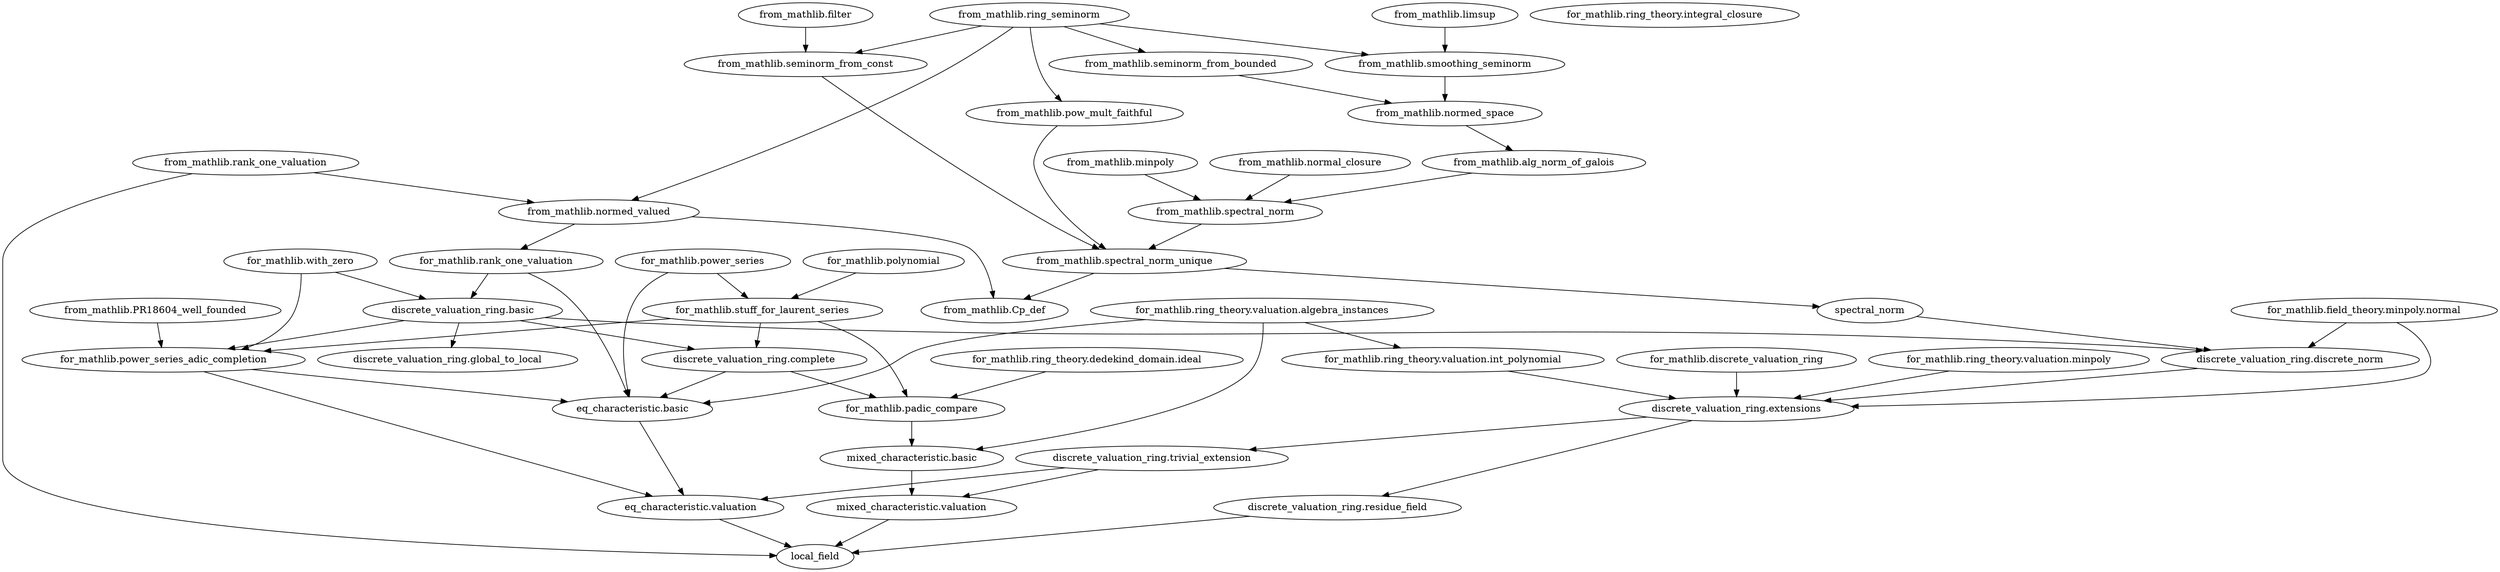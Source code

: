 strict digraph {
	graph [bb="0,0,3658.3,828"];
	node [label="\N"];
	spectral_norm	[height=0.5,
		pos="1117.2,378",
		width=2.1484];
	"discrete_valuation_ring.discrete_norm"	[height=0.5,
		pos="579.24,306",
		width=5.2356];
	spectral_norm -> "discrete_valuation_ring.discrete_norm"	[pos="e,685.77,320.86 1051.5,368.45 963.19,356.96 804.66,336.33 695.81,322.17"];
	"from_mathlib.spectral_norm_unique"	[height=0.5,
		pos="2147.2,450",
		width=4.9468];
	"from_mathlib.spectral_norm_unique" -> spectral_norm	[pos="e,1190.4,383.97 2004,439.27 1785.6,424.42 1376.2,396.6 1200.6,384.67"];
	"from_mathlib.Cp_def"	[height=0.5,
		pos="2160.2,378",
		width=2.9789];
	"from_mathlib.spectral_norm_unique" -> "from_mathlib.Cp_def"	[pos="e,2157.1,396.1 2150.5,431.7 2151.9,423.98 2153.6,414.71 2155.2,406.11"];
	local_field	[height=0.5,
		pos="2414.2,18",
		width=1.5707];
	"discrete_valuation_ring.residue_field"	[height=0.5,
		pos="1796.2,90",
		width=5.019];
	"discrete_valuation_ring.residue_field" -> local_field	[pos="e,2361.8,24.935 1910.7,76.038 2040.8,61.294 2248.7,37.752 2351.9,26.063"];
	"eq_characteristic.valuation"	[height=0.5,
		pos="2699.2,90",
		width=3.7733];
	"eq_characteristic.valuation" -> local_field	[pos="e,2457.5,29.637 2637.7,73.897 2587,61.44 2515.8,43.946 2467.5,32.08"];
	"from_mathlib.rank_one_valuation"	[height=0.5,
		pos="3493.2,594",
		width=4.5857];
	"from_mathlib.rank_one_valuation" -> local_field	[pos="e,2470.6,20.045 3505,575.96 3521.7,550.16 3550.2,499.08 3550.2,451 3550.2,451 3550.2,451 3550.2,161 3550.2,52.497 2723.7,25.78 2480.7,\
20.27"];
	"from_mathlib.normed_valued"	[height=0.5,
		pos="3304.2,522",
		width=4.0621];
	"from_mathlib.rank_one_valuation" -> "from_mathlib.normed_valued"	[pos="e,3347.9,539.19 3448.9,576.59 3421.6,566.46 3386.3,553.4 3357.5,542.71"];
	"mixed_characteristic.valuation"	[height=0.5,
		pos="2261.2,90",
		width=4.2607];
	"mixed_characteristic.valuation" -> local_field	[pos="e,2383.4,33.108 2297.5,72.411 2320.6,61.846 2350.5,48.153 2374.3,37.276"];
	"discrete_valuation_ring.trivial_extension"	[height=0.5,
		pos="1910.2,162",
		width=5.5245];
	"discrete_valuation_ring.trivial_extension" -> "eq_characteristic.valuation"	[pos="e,2589.8,100.71 2046.8,148.89 2197.1,135.55 2436.4,114.32 2579.6,101.61"];
	"discrete_valuation_ring.trivial_extension" -> "mixed_characteristic.valuation"	[pos="e,2187,105.8 1988.6,145.38 2044.5,134.22 2119.7,119.23 2176.9,107.81"];
	"eq_characteristic.basic"	[height=0.5,
		pos="2976.2,234",
		width=3.2497];
	"eq_characteristic.basic" -> "eq_characteristic.valuation"	[pos="e,2731.4,107.5 2944.2,216.57 2893.8,190.76 2796.2,140.72 2740.6,112.22"];
	"for_mathlib.power_series_adic_completion"	[height=0.5,
		pos="3239.2,306",
		width=5.7412];
	"for_mathlib.power_series_adic_completion" -> "eq_characteristic.valuation"	[pos="e,2709.4,107.97 3111.2,291.86 3007,280.44 2873.3,263.92 2850.2,252 2788.9,220.33 2739.1,153.45 2715,116.64"];
	"for_mathlib.power_series_adic_completion" -> "eq_characteristic.basic"	[pos="e,3032,249.83 3178.2,288.76 3137.4,277.88 3083.6,263.57 3041.8,252.44"];
	"discrete_valuation_ring.complete"	[height=0.5,
		pos="2453.2,306",
		width=4.5677];
	"discrete_valuation_ring.complete" -> "eq_characteristic.basic"	[pos="e,2890.8,246.43 2552.8,291.67 2647.2,279.04 2787.9,260.2 2880.9,247.76"];
	"for_mathlib.padic_compare"	[height=0.5,
		pos="2261.2,234",
		width=3.7733];
	"discrete_valuation_ring.complete" -> "for_mathlib.padic_compare"	[pos="e,2305.3,251.07 2408.2,288.59 2380.3,278.42 2344.4,265.31 2315,254.6"];
	"for_mathlib.power_series"	[height=0.5,
		pos="3064.2,450",
		width=3.5566];
	"for_mathlib.power_series" -> "eq_characteristic.basic"	[pos="e,3087.6,239.63 3154.2,437.18 3261.1,422.97 3425.9,400.45 3431.2,396 3469,364.47 3488,324.63 3455.2,288 3431.7,261.76 3232,247.11 \
3097.9,240.16"];
	"for_mathlib.stuff_for_laurent_series"	[height=0.5,
		pos="2486.2,378",
		width=4.8746];
	"for_mathlib.power_series" -> "for_mathlib.stuff_for_laurent_series"	[pos="e,2595.9,392.06 2971.8,437.48 2956.9,435.63 2941.6,433.76 2927.2,432 2818.5,418.72 2694.7,403.86 2606,393.27"];
	"for_mathlib.rank_one_valuation"	[height=0.5,
		pos="3366.2,450",
		width=4.3329];
	"for_mathlib.rank_one_valuation" -> "eq_characteristic.basic"	[pos="e,3088.8,239.08 3412,432.56 3429.5,424.13 3448.1,412.17 3460.2,396 3489.4,357.16 3509.7,324.12 3477.2,288 3452.4,260.35 3239.3,246.04 \
3099.2,239.56"];
	"discrete_valuation_ring.basic"	[height=0.5,
		pos="2825.2,378",
		width=4.0441];
	"for_mathlib.rank_one_valuation" -> "discrete_valuation_ring.basic"	[pos="e,2921.9,391.51 3266.7,436.12 3171.8,423.84 3029.3,405.4 2932.1,392.82"];
	"for_mathlib.ring_theory.valuation.algebra_instances"	[height=0.5,
		pos="1711.2,378",
		width=6.9688];
	"for_mathlib.ring_theory.valuation.algebra_instances" -> "eq_characteristic.basic"	[pos="e,2862.8,238.61 1930.5,369.21 2017,362.06 2116.5,348.73 2204.2,324 2240.2,313.86 2244.1,297.58 2280.2,288 2384.9,260.25 2682.6,245.42 \
2852.8,238.99"];
	"for_mathlib.ring_theory.valuation.int_polynomial"	[height=0.5,
		pos="1448.2,306",
		width=6.5355];
	"for_mathlib.ring_theory.valuation.algebra_instances" -> "for_mathlib.ring_theory.valuation.int_polynomial"	[pos="e,1509.8,323.39 1649.2,360.5 1610.4,350.16 1560.2,336.79 1519.6,326"];
	"mixed_characteristic.basic"	[height=0.5,
		pos="2261.2,162",
		width=3.7191];
	"for_mathlib.ring_theory.valuation.algebra_instances" -> "mixed_characteristic.basic"	[pos="e,2183.1,176.64 1709.9,359.76 1709.3,339.75 1711.6,307.08 1730.2,288 1761.2,256.37 2030.3,204.24 2173.1,178.45"];
	"discrete_valuation_ring.extensions"	[height=0.5,
		pos="990.24,234",
		width=4.7662];
	"discrete_valuation_ring.extensions" -> "discrete_valuation_ring.residue_field"	[pos="e,1711.4,105.94 1073.8,218.27 1224.9,191.67 1542.2,135.76 1701.2,107.74"];
	"discrete_valuation_ring.extensions" -> "discrete_valuation_ring.trivial_extension"	[pos="e,1763.5,174.16 1124.5,222.78 1291.6,210.07 1576.4,188.4 1753.4,174.94"];
	"discrete_valuation_ring.global_to_local"	[height=0.5,
		pos="2825.2,306",
		width=5.2718];
	"discrete_valuation_ring.basic" -> "for_mathlib.power_series_adic_completion"	[pos="e,3149.2,322.22 2907.5,363.09 2974.1,351.84 3068,335.96 3138.9,323.96"];
	"discrete_valuation_ring.basic" -> "discrete_valuation_ring.complete"	[pos="e,2532,321.82 2748.6,362.58 2688.5,351.28 2604.9,335.54 2541.9,323.69"];
	"discrete_valuation_ring.basic" -> "discrete_valuation_ring.global_to_local"	[pos="e,2825.2,324.1 2825.2,359.7 2825.2,351.98 2825.2,342.71 2825.2,334.11"];
	"discrete_valuation_ring.basic" -> "discrete_valuation_ring.discrete_norm"	[pos="e,706.85,319.27 2726.1,364.78 2707.6,362.88 2688.3,361.16 2670.2,360 1830,306.05 1617,368.22 776.24,324 757.03,322.99 736.79,321.61 \
716.9,320.06"];
	"for_mathlib.stuff_for_laurent_series" -> "for_mathlib.power_series_adic_completion"	[pos="e,3103.6,319.61 2611.4,365.36 2744.2,353.02 2953.6,333.56 3093.6,320.54"];
	"for_mathlib.stuff_for_laurent_series" -> "discrete_valuation_ring.complete"	[pos="e,2461.3,324.1 2478.1,359.7 2474.3,351.73 2469.8,342.1 2465.6,333.26"];
	"for_mathlib.stuff_for_laurent_series" -> "for_mathlib.padic_compare"	[pos="e,2259.9,252.17 2392.7,362.76 2346.1,353.79 2296.3,340.72 2280.2,324 2264.6,307.74 2260.5,281.98 2259.9,262.35"];
	"discrete_valuation_ring.discrete_norm" -> "discrete_valuation_ring.extensions"	[pos="e,904.22,249.65 667.16,290.03 733.91,278.66 825.61,263.04 894.27,251.35"];
	"for_mathlib.discrete_valuation_ring"	[height=0.5,
		pos="198.24,306",
		width=4.8565];
	"for_mathlib.discrete_valuation_ring" -> "discrete_valuation_ring.extensions"	[pos="e,862.12,245.97 323.44,293.35 343.11,291.54 363.23,289.71 382.24,288 543.39,273.53 728.63,257.47 851.87,246.86"];
	"for_mathlib.ring_theory.valuation.int_polynomial" -> "discrete_valuation_ring.extensions"	[pos="e,1083.2,249.21 1348,289.68 1272.6,278.15 1169.5,262.39 1093.3,250.75"];
	"for_mathlib.ring_theory.valuation.minpoly"	[height=0.5,
		pos="990.24,306",
		width=5.687];
	"for_mathlib.ring_theory.valuation.minpoly" -> "discrete_valuation_ring.extensions"	[pos="e,990.24,252.1 990.24,287.7 990.24,279.98 990.24,270.71 990.24,262.11"];
	"for_mathlib.field_theory.minpoly.normal"	[height=0.5,
		pos="287.24,378",
		width=5.3981];
	"for_mathlib.field_theory.minpoly.normal" -> "discrete_valuation_ring.extensions"	[pos="e,823.06,238.17 124.35,368.09 42.425,357.78 -30.841,335.59 14.238,288 41.227,259.51 539.05,244.51 813,238.39"];
	"for_mathlib.field_theory.minpoly.normal" -> "discrete_valuation_ring.discrete_norm"	[pos="e,512.9,322.9 353.86,361.03 398.24,350.39 456.68,336.38 502.93,325.29"];
	"for_mathlib.with_zero"	[height=0.5,
		pos="2806.2,450",
		width=3.1053];
	"for_mathlib.with_zero" -> "for_mathlib.power_series_adic_completion"	[pos="e,3166.9,322.91 2864.1,434.48 2898.4,425.09 2942.5,411.71 2980.2,396 3011.4,383.01 3015.9,372.58 3047.2,360 3082.3,345.95 3122.4,\
334.24 3156.8,325.43"];
	"for_mathlib.with_zero" -> "discrete_valuation_ring.basic"	[pos="e,2820.6,396.1 2810.9,431.7 2813.1,423.9 2815.6,414.51 2818,405.83"];
	"from_mathlib.normed_valued" -> "for_mathlib.rank_one_valuation"	[pos="e,3350.9,468.28 3319.2,504.05 3326.8,495.58 3336,485.17 3344.3,475.82"];
	"from_mathlib.normed_valued" -> "from_mathlib.Cp_def"	[pos="e,2228.1,391.95 3161.1,518.26 2917.7,512.8 2442.6,498.38 2372.2,468 2350.9,458.78 2354.3,443.7 2334.2,432 2304.8,414.87 2269.3,402.77 \
2238.1,394.5"];
	"for_mathlib.padic_compare" -> "mixed_characteristic.basic"	[pos="e,2261.2,180.1 2261.2,215.7 2261.2,207.98 2261.2,198.71 2261.2,190.11"];
	"for_mathlib.ring_theory.dedekind_domain.ideal"	[height=0.5,
		pos="1967.2,306",
		width=6.3369];
	"for_mathlib.ring_theory.dedekind_domain.ideal" -> "for_mathlib.padic_compare"	[pos="e,2197.9,250.07 2035.4,288.76 2081.2,277.87 2141.4,263.53 2188.2,252.39"];
	"for_mathlib.polynomial"	[height=0.5,
		pos="2499.2,450",
		width=3.2678];
	"for_mathlib.polynomial" -> "for_mathlib.stuff_for_laurent_series"	[pos="e,2489.4,396.1 2496,431.7 2494.6,423.98 2492.9,414.71 2491.3,406.11"];
	"from_mathlib.PR18604_well_founded"	[height=0.5,
		pos="3239.2,378",
		width=5.0912];
	"from_mathlib.PR18604_well_founded" -> "for_mathlib.power_series_adic_completion"	[pos="e,3239.2,324.1 3239.2,359.7 3239.2,351.98 3239.2,342.71 3239.2,334.11"];
	"for_mathlib.ring_theory.integral_closure"	[height=0.5,
		pos="3259.2,810",
		width=5.4523];
	"from_mathlib.ring_seminorm"	[height=0.5,
		pos="2553.2,810",
		width=4.0441];
	"from_mathlib.ring_seminorm" -> "from_mathlib.normed_valued"	[pos="e,3296.9,540.06 2675.1,800.11 2836.5,787.99 3102.9,766.57 3122.2,756 3209.4,708.34 3268.8,599.51 3292.6,549.29"];
	"from_mathlib.seminorm_from_bounded"	[height=0.5,
		pos="2553.2,738",
		width=5.344];
	"from_mathlib.ring_seminorm" -> "from_mathlib.seminorm_from_bounded"	[pos="e,2553.2,756.1 2553.2,791.7 2553.2,783.98 2553.2,774.71 2553.2,766.11"];
	"from_mathlib.smoothing_seminorm"	[height=0.5,
		pos="2938.2,738",
		width=4.8565];
	"from_mathlib.ring_seminorm" -> "from_mathlib.smoothing_seminorm"	[pos="e,2856,753.96 2631.6,794.75 2693.7,783.46 2780.6,767.65 2846.1,755.76"];
	"from_mathlib.seminorm_from_const"	[height=0.5,
		pos="2128.2,738",
		width=4.9287];
	"from_mathlib.ring_seminorm" -> "from_mathlib.seminorm_from_const"	[pos="e,2216.9,753.6 2469.5,795.21 2399.9,783.74 2300.6,767.39 2227.1,755.28"];
	"from_mathlib.pow_mult_faithful"	[height=0.5,
		pos="2324.2,666",
		width=4.4052];
	"from_mathlib.ring_seminorm" -> "from_mathlib.pow_mult_faithful"	[pos="e,2324.9,684.3 2437.6,799 2406.7,791.26 2375.4,778.11 2352.2,756 2335.4,739.98 2328.7,714.02 2326,694.26"];
	"from_mathlib.normed_space"	[height=0.5,
		pos="2911.2,666",
		width=3.9358];
	"from_mathlib.seminorm_from_bounded" -> "from_mathlib.normed_space"	[pos="e,2837.6,681.39 2632.2,721.55 2690.2,710.23 2768.6,694.89 2827.6,683.36"];
	"from_mathlib.smoothing_seminorm" -> "from_mathlib.normed_space"	[pos="e,2917.8,684.1 2931.6,719.7 2928.5,711.81 2924.9,702.3 2921.5,693.55"];
	"from_mathlib.limsup"	[height=0.5,
		pos="2938.2,810",
		width=2.9608];
	"from_mathlib.limsup" -> "from_mathlib.smoothing_seminorm"	[pos="e,2938.2,756.1 2938.2,791.7 2938.2,783.98 2938.2,774.71 2938.2,766.11"];
	"from_mathlib.minpoly"	[height=0.5,
		pos="2617.2,594",
		width=3.1233];
	"from_mathlib.spectral_norm"	[height=0.5,
		pos="2479.2,522",
		width=3.9358];
	"from_mathlib.minpoly" -> "from_mathlib.spectral_norm"	[pos="e,2511.9,539.55 2584.9,576.59 2565.8,566.92 2541.5,554.58 2521,544.18"];
	"from_mathlib.seminorm_from_const" -> "from_mathlib.spectral_norm_unique"	[pos="e,2146.1,468.31 2129.4,719.97 2132.5,672.29 2141.5,537.18 2145.4,478.63"];
	"from_mathlib.filter"	[height=0.5,
		pos="2128.2,810",
		width=2.7261];
	"from_mathlib.filter" -> "from_mathlib.seminorm_from_const"	[pos="e,2128.2,756.1 2128.2,791.7 2128.2,783.98 2128.2,774.71 2128.2,766.11"];
	"from_mathlib.pow_mult_faithful" -> "from_mathlib.spectral_norm_unique"	[pos="e,2146.4,468.38 2247.3,650.26 2224.5,642.39 2201.3,630.36 2185.2,612 2152.3,574.4 2146.6,513.54 2146.3,478.4"];
	"from_mathlib.spectral_norm" -> "from_mathlib.spectral_norm_unique"	[pos="e,2220.6,466.47 2409.2,506.24 2357.1,495.25 2285.8,480.21 2230.7,468.59"];
	"from_mathlib.normal_closure"	[height=0.5,
		pos="2340.2,594",
		width=4.0621];
	"from_mathlib.normal_closure" -> "from_mathlib.spectral_norm"	[pos="e,2446.1,539.71 2373.2,576.41 2392.3,566.8 2416.5,554.61 2436.9,544.3"];
	"from_mathlib.alg_norm_of_galois"	[height=0.5,
		pos="2911.2,594",
		width=4.5315];
	"from_mathlib.normed_space" -> "from_mathlib.alg_norm_of_galois"	[pos="e,2911.2,612.1 2911.2,647.7 2911.2,639.98 2911.2,630.71 2911.2,622.11"];
	"from_mathlib.alg_norm_of_galois" -> "from_mathlib.spectral_norm"	[pos="e,2563.1,536.59 2823.6,578.79 2750.9,567.02 2647.8,550.32 2573.4,538.26"];
	"mixed_characteristic.basic" -> "mixed_characteristic.valuation"	[pos="e,2261.2,108.1 2261.2,143.7 2261.2,135.98 2261.2,126.71 2261.2,118.11"];
}
